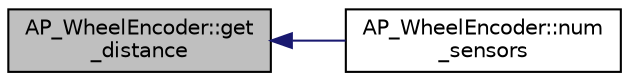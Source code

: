 digraph "AP_WheelEncoder::get_distance"
{
 // INTERACTIVE_SVG=YES
  edge [fontname="Helvetica",fontsize="10",labelfontname="Helvetica",labelfontsize="10"];
  node [fontname="Helvetica",fontsize="10",shape=record];
  rankdir="LR";
  Node1 [label="AP_WheelEncoder::get\l_distance",height=0.2,width=0.4,color="black", fillcolor="grey75", style="filled", fontcolor="black"];
  Node1 -> Node2 [dir="back",color="midnightblue",fontsize="10",style="solid",fontname="Helvetica"];
  Node2 [label="AP_WheelEncoder::num\l_sensors",height=0.2,width=0.4,color="black", fillcolor="white", style="filled",URL="$classAP__WheelEncoder.html#af02864f51972577d90360f0904e1e7f9"];
}
